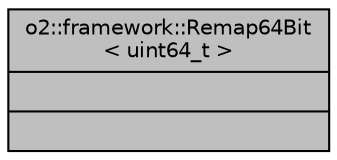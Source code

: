 digraph "o2::framework::Remap64Bit&lt; uint64_t &gt;"
{
 // INTERACTIVE_SVG=YES
  bgcolor="transparent";
  edge [fontname="Helvetica",fontsize="10",labelfontname="Helvetica",labelfontsize="10"];
  node [fontname="Helvetica",fontsize="10",shape=record];
  Node1 [label="{o2::framework::Remap64Bit\l\< uint64_t \>\n||}",height=0.2,width=0.4,color="black", fillcolor="grey75", style="filled", fontcolor="black"];
}
